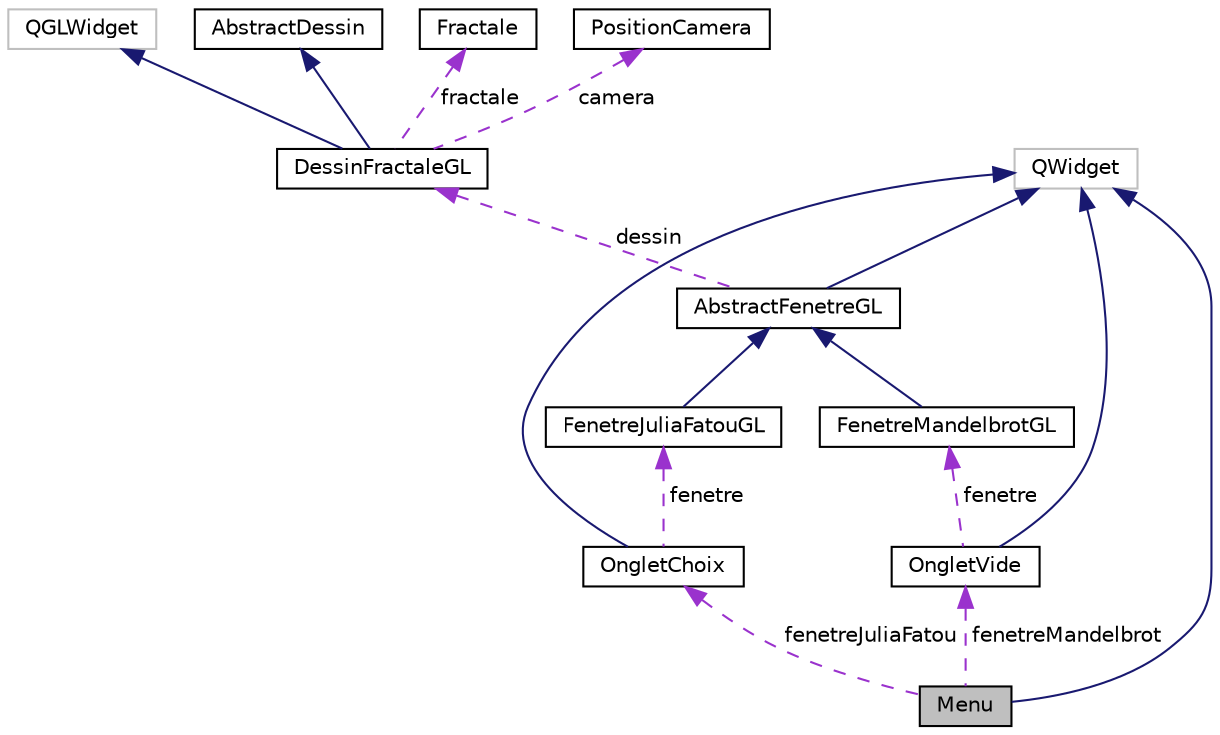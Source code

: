 digraph "Menu"
{
  edge [fontname="Helvetica",fontsize="10",labelfontname="Helvetica",labelfontsize="10"];
  node [fontname="Helvetica",fontsize="10",shape=record];
  Node2 [label="Menu",height=0.2,width=0.4,color="black", fillcolor="grey75", style="filled", fontcolor="black"];
  Node3 -> Node2 [dir="back",color="midnightblue",fontsize="10",style="solid",fontname="Helvetica"];
  Node3 [label="QWidget",height=0.2,width=0.4,color="grey75", fillcolor="white", style="filled"];
  Node4 -> Node2 [dir="back",color="darkorchid3",fontsize="10",style="dashed",label=" fenetreMandelbrot" ,fontname="Helvetica"];
  Node4 [label="OngletVide",height=0.2,width=0.4,color="black", fillcolor="white", style="filled",URL="$classOngletVide.html"];
  Node3 -> Node4 [dir="back",color="midnightblue",fontsize="10",style="solid",fontname="Helvetica"];
  Node5 -> Node4 [dir="back",color="darkorchid3",fontsize="10",style="dashed",label=" fenetre" ,fontname="Helvetica"];
  Node5 [label="FenetreMandelbrotGL",height=0.2,width=0.4,color="black", fillcolor="white", style="filled",URL="$classFenetreMandelbrotGL.html"];
  Node6 -> Node5 [dir="back",color="midnightblue",fontsize="10",style="solid",fontname="Helvetica"];
  Node6 [label="AbstractFenetreGL",height=0.2,width=0.4,color="black", fillcolor="white", style="filled",URL="$classAbstractFenetreGL.html"];
  Node3 -> Node6 [dir="back",color="midnightblue",fontsize="10",style="solid",fontname="Helvetica"];
  Node7 -> Node6 [dir="back",color="darkorchid3",fontsize="10",style="dashed",label=" dessin" ,fontname="Helvetica"];
  Node7 [label="DessinFractaleGL",height=0.2,width=0.4,color="black", fillcolor="white", style="filled",URL="$classDessinFractaleGL.html"];
  Node8 -> Node7 [dir="back",color="midnightblue",fontsize="10",style="solid",fontname="Helvetica"];
  Node8 [label="QGLWidget",height=0.2,width=0.4,color="grey75", fillcolor="white", style="filled"];
  Node9 -> Node7 [dir="back",color="midnightblue",fontsize="10",style="solid",fontname="Helvetica"];
  Node9 [label="AbstractDessin",height=0.2,width=0.4,color="black", fillcolor="white", style="filled",URL="$classAbstractDessin.html"];
  Node10 -> Node7 [dir="back",color="darkorchid3",fontsize="10",style="dashed",label=" fractale" ,fontname="Helvetica"];
  Node10 [label="Fractale",height=0.2,width=0.4,color="black", fillcolor="white", style="filled",URL="$classFractale.html"];
  Node11 -> Node7 [dir="back",color="darkorchid3",fontsize="10",style="dashed",label=" camera" ,fontname="Helvetica"];
  Node11 [label="PositionCamera",height=0.2,width=0.4,color="black", fillcolor="white", style="filled",URL="$structPositionCamera.html"];
  Node12 -> Node2 [dir="back",color="darkorchid3",fontsize="10",style="dashed",label=" fenetreJuliaFatou" ,fontname="Helvetica"];
  Node12 [label="OngletChoix",height=0.2,width=0.4,color="black", fillcolor="white", style="filled",URL="$classOngletChoix.html"];
  Node3 -> Node12 [dir="back",color="midnightblue",fontsize="10",style="solid",fontname="Helvetica"];
  Node13 -> Node12 [dir="back",color="darkorchid3",fontsize="10",style="dashed",label=" fenetre" ,fontname="Helvetica"];
  Node13 [label="FenetreJuliaFatouGL",height=0.2,width=0.4,color="black", fillcolor="white", style="filled",URL="$classFenetreJuliaFatouGL.html"];
  Node6 -> Node13 [dir="back",color="midnightblue",fontsize="10",style="solid",fontname="Helvetica"];
}
